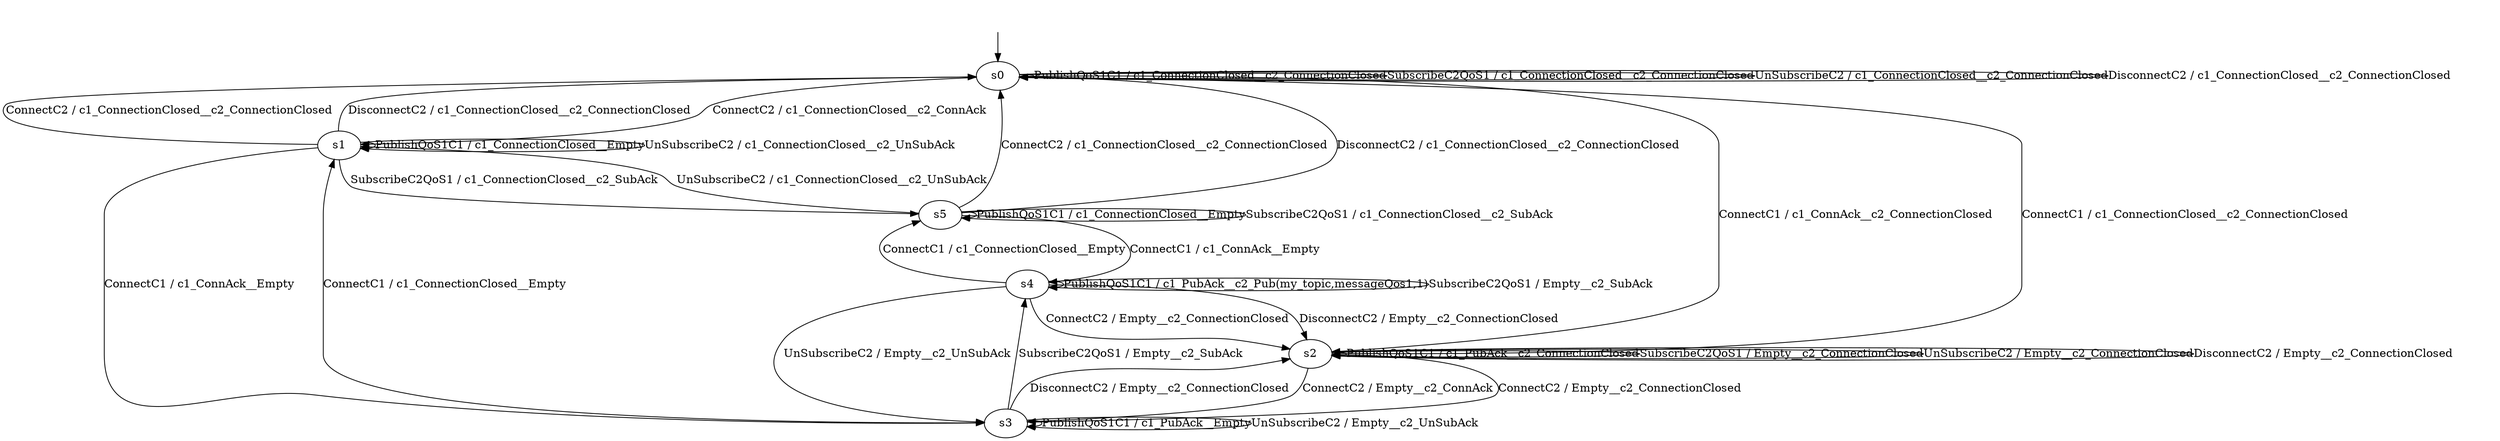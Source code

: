 digraph h1 {
s0 [label="s0"];
s1 [label="s1"];
s2 [label="s2"];
s3 [label="s3"];
s4 [label="s4"];
s5 [label="s5"];
s0 -> s1 [label="ConnectC2 / c1_ConnectionClosed__c2_ConnAck"];
s0 -> s2 [label="ConnectC1 / c1_ConnAck__c2_ConnectionClosed"];
s0 -> s0 [label="PublishQoS1C1 / c1_ConnectionClosed__c2_ConnectionClosed"];
s0 -> s0 [label="SubscribeC2QoS1 / c1_ConnectionClosed__c2_ConnectionClosed"];
s0 -> s0 [label="UnSubscribeC2 / c1_ConnectionClosed__c2_ConnectionClosed"];
s0 -> s0 [label="DisconnectC2 / c1_ConnectionClosed__c2_ConnectionClosed"];
s1 -> s0 [label="ConnectC2 / c1_ConnectionClosed__c2_ConnectionClosed"];
s1 -> s3 [label="ConnectC1 / c1_ConnAck__Empty"];
s1 -> s1 [label="PublishQoS1C1 / c1_ConnectionClosed__Empty"];
s1 -> s5 [label="SubscribeC2QoS1 / c1_ConnectionClosed__c2_SubAck"];
s1 -> s1 [label="UnSubscribeC2 / c1_ConnectionClosed__c2_UnSubAck"];
s1 -> s0 [label="DisconnectC2 / c1_ConnectionClosed__c2_ConnectionClosed"];
s2 -> s3 [label="ConnectC2 / Empty__c2_ConnAck"];
s2 -> s0 [label="ConnectC1 / c1_ConnectionClosed__c2_ConnectionClosed"];
s2 -> s2 [label="PublishQoS1C1 / c1_PubAck__c2_ConnectionClosed"];
s2 -> s2 [label="SubscribeC2QoS1 / Empty__c2_ConnectionClosed"];
s2 -> s2 [label="UnSubscribeC2 / Empty__c2_ConnectionClosed"];
s2 -> s2 [label="DisconnectC2 / Empty__c2_ConnectionClosed"];
s3 -> s2 [label="ConnectC2 / Empty__c2_ConnectionClosed"];
s3 -> s1 [label="ConnectC1 / c1_ConnectionClosed__Empty"];
s3 -> s3 [label="PublishQoS1C1 / c1_PubAck__Empty"];
s3 -> s4 [label="SubscribeC2QoS1 / Empty__c2_SubAck"];
s3 -> s3 [label="UnSubscribeC2 / Empty__c2_UnSubAck"];
s3 -> s2 [label="DisconnectC2 / Empty__c2_ConnectionClosed"];
s4 -> s2 [label="ConnectC2 / Empty__c2_ConnectionClosed"];
s4 -> s5 [label="ConnectC1 / c1_ConnectionClosed__Empty"];
s4 -> s4 [label="PublishQoS1C1 / c1_PubAck__c2_Pub(my_topic,messageQos1,1)"];
s4 -> s4 [label="SubscribeC2QoS1 / Empty__c2_SubAck"];
s4 -> s3 [label="UnSubscribeC2 / Empty__c2_UnSubAck"];
s4 -> s2 [label="DisconnectC2 / Empty__c2_ConnectionClosed"];
s5 -> s0 [label="ConnectC2 / c1_ConnectionClosed__c2_ConnectionClosed"];
s5 -> s4 [label="ConnectC1 / c1_ConnAck__Empty"];
s5 -> s5 [label="PublishQoS1C1 / c1_ConnectionClosed__Empty"];
s5 -> s5 [label="SubscribeC2QoS1 / c1_ConnectionClosed__c2_SubAck"];
s5 -> s1 [label="UnSubscribeC2 / c1_ConnectionClosed__c2_UnSubAck"];
s5 -> s0 [label="DisconnectC2 / c1_ConnectionClosed__c2_ConnectionClosed"];
__start0 [shape=none, label=""];
__start0 -> s0 [label=""];
}
